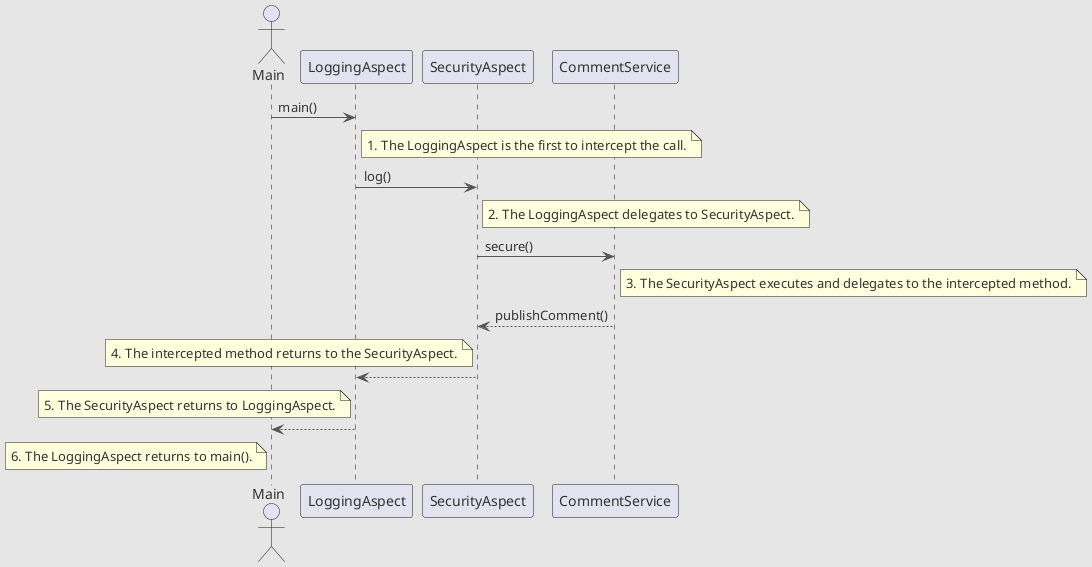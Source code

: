 @startuml

skinparam backgroundColor #E6E6E6

skinparam activity {
  BackgroundColor #E6E6E6
  BorderColor #666666
}

skinparam defaultFontColor #333333
skinparam ArrowColor #555555
actor Main
participant LoggingAspect
participant SecurityAspect
participant CommentService

Main -> LoggingAspect : main()
note right of LoggingAspect : 1. The LoggingAspect is the first to intercept the call.

LoggingAspect -> SecurityAspect : log()
note right of SecurityAspect : 2. The LoggingAspect delegates to SecurityAspect.

SecurityAspect -> CommentService : secure()
note right of CommentService : 3. The SecurityAspect executes and delegates to the intercepted method.

CommentService --> SecurityAspect : publishComment()
note left of SecurityAspect : 4. The intercepted method returns to the SecurityAspect.

SecurityAspect --> LoggingAspect
note left of LoggingAspect : 5. The SecurityAspect returns to LoggingAspect.

LoggingAspect --> Main
note left of Main : 6. The LoggingAspect returns to main().
@enduml
